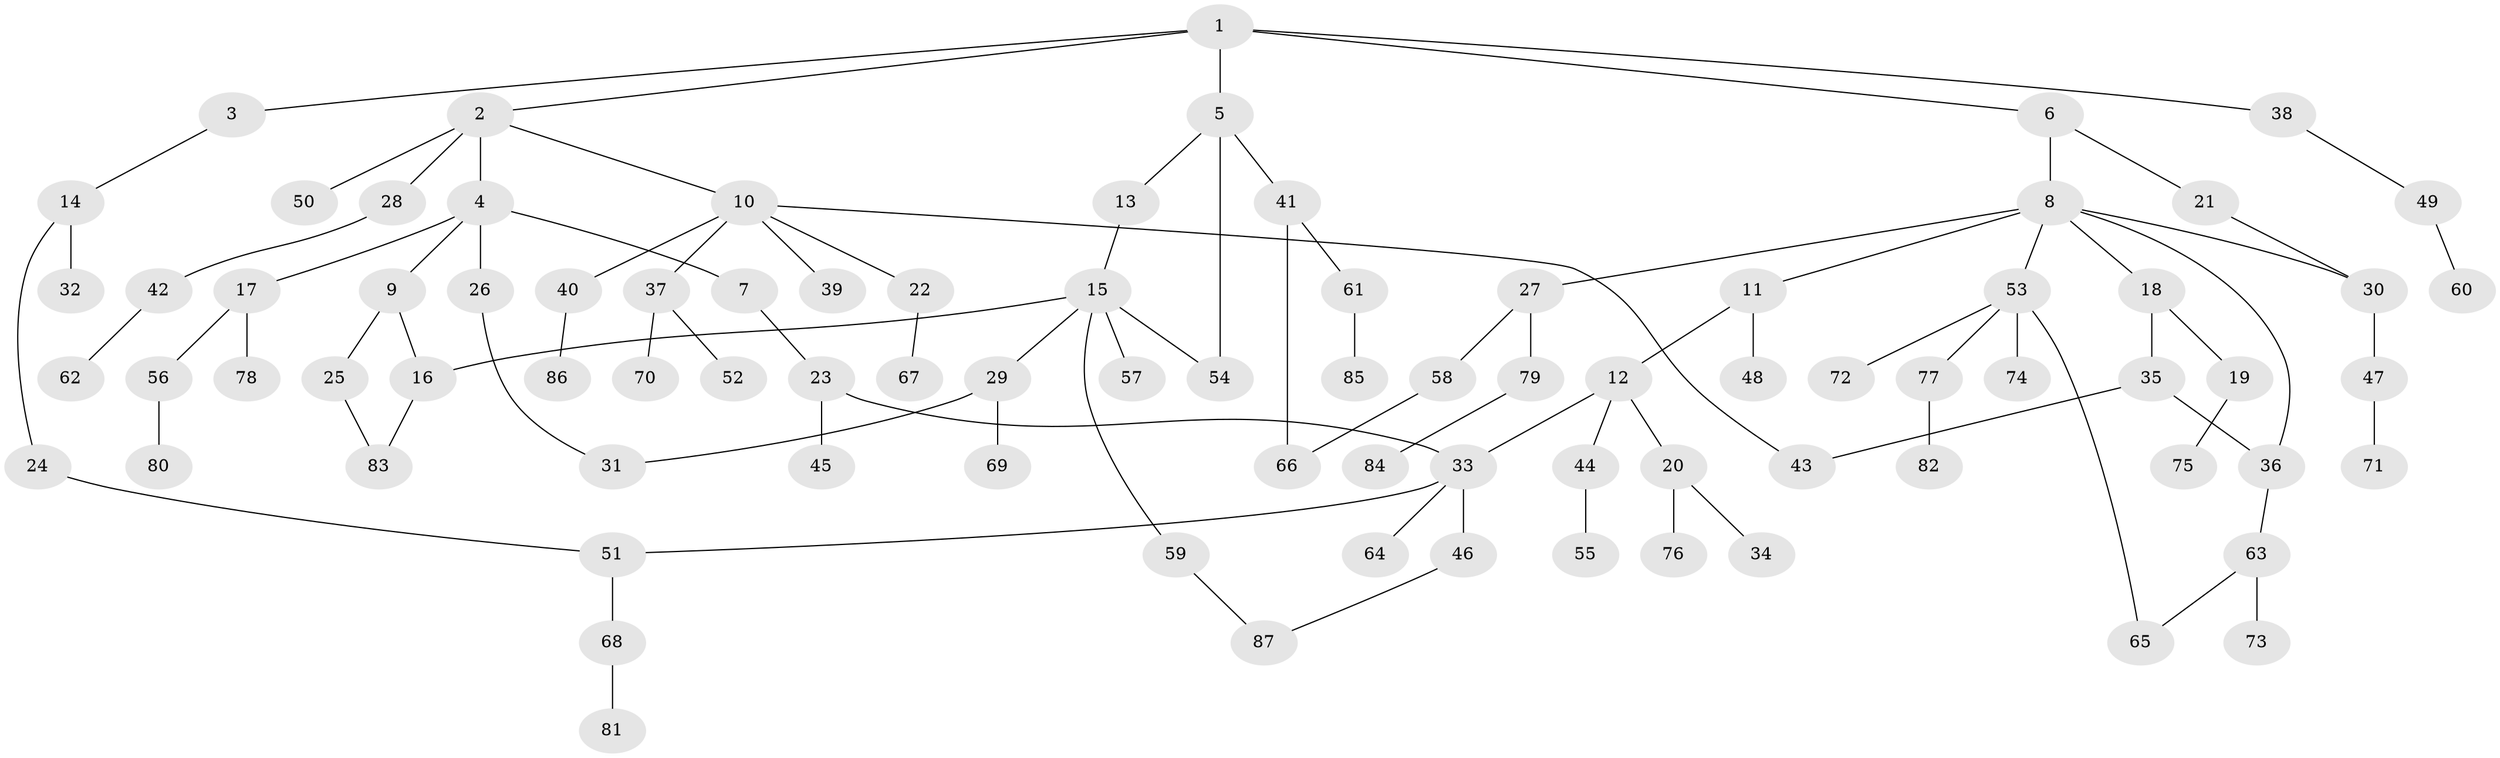 // Generated by graph-tools (version 1.1) at 2025/25/03/09/25 03:25:31]
// undirected, 87 vertices, 98 edges
graph export_dot {
graph [start="1"]
  node [color=gray90,style=filled];
  1;
  2;
  3;
  4;
  5;
  6;
  7;
  8;
  9;
  10;
  11;
  12;
  13;
  14;
  15;
  16;
  17;
  18;
  19;
  20;
  21;
  22;
  23;
  24;
  25;
  26;
  27;
  28;
  29;
  30;
  31;
  32;
  33;
  34;
  35;
  36;
  37;
  38;
  39;
  40;
  41;
  42;
  43;
  44;
  45;
  46;
  47;
  48;
  49;
  50;
  51;
  52;
  53;
  54;
  55;
  56;
  57;
  58;
  59;
  60;
  61;
  62;
  63;
  64;
  65;
  66;
  67;
  68;
  69;
  70;
  71;
  72;
  73;
  74;
  75;
  76;
  77;
  78;
  79;
  80;
  81;
  82;
  83;
  84;
  85;
  86;
  87;
  1 -- 2;
  1 -- 3;
  1 -- 5;
  1 -- 6;
  1 -- 38;
  2 -- 4;
  2 -- 10;
  2 -- 28;
  2 -- 50;
  3 -- 14;
  4 -- 7;
  4 -- 9;
  4 -- 17;
  4 -- 26;
  5 -- 13;
  5 -- 41;
  5 -- 54;
  6 -- 8;
  6 -- 21;
  7 -- 23;
  8 -- 11;
  8 -- 18;
  8 -- 27;
  8 -- 30;
  8 -- 36;
  8 -- 53;
  9 -- 16;
  9 -- 25;
  10 -- 22;
  10 -- 37;
  10 -- 39;
  10 -- 40;
  10 -- 43;
  11 -- 12;
  11 -- 48;
  12 -- 20;
  12 -- 33;
  12 -- 44;
  13 -- 15;
  14 -- 24;
  14 -- 32;
  15 -- 29;
  15 -- 57;
  15 -- 59;
  15 -- 16;
  15 -- 54;
  16 -- 83;
  17 -- 56;
  17 -- 78;
  18 -- 19;
  18 -- 35;
  19 -- 75;
  20 -- 34;
  20 -- 76;
  21 -- 30;
  22 -- 67;
  23 -- 45;
  23 -- 33;
  24 -- 51;
  25 -- 83;
  26 -- 31;
  27 -- 58;
  27 -- 79;
  28 -- 42;
  29 -- 69;
  29 -- 31;
  30 -- 47;
  33 -- 46;
  33 -- 64;
  33 -- 51;
  35 -- 43;
  35 -- 36;
  36 -- 63;
  37 -- 52;
  37 -- 70;
  38 -- 49;
  40 -- 86;
  41 -- 61;
  41 -- 66;
  42 -- 62;
  44 -- 55;
  46 -- 87;
  47 -- 71;
  49 -- 60;
  51 -- 68;
  53 -- 65;
  53 -- 72;
  53 -- 74;
  53 -- 77;
  56 -- 80;
  58 -- 66;
  59 -- 87;
  61 -- 85;
  63 -- 73;
  63 -- 65;
  68 -- 81;
  77 -- 82;
  79 -- 84;
}
